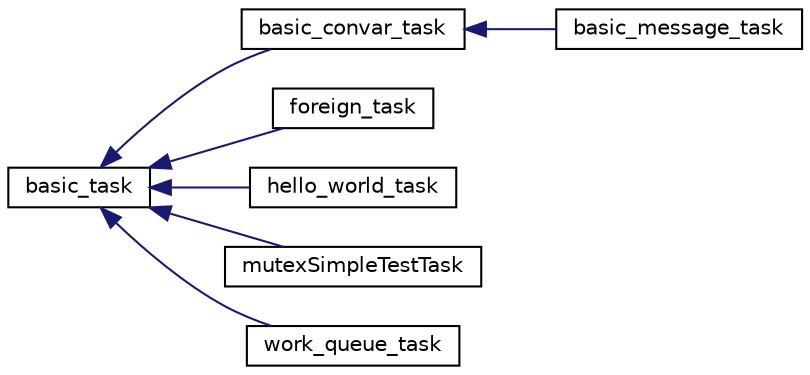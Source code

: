 digraph "Graphical Class Hierarchy"
{
 // LATEX_PDF_SIZE
  edge [fontname="Helvetica",fontsize="10",labelfontname="Helvetica",labelfontsize="10"];
  node [fontname="Helvetica",fontsize="10",shape=record];
  rankdir="LR";
  Node0 [label="basic_task",height=0.2,width=0.4,color="black", fillcolor="white", style="filled",URL="$classbasic__task.html",tooltip=" "];
  Node0 -> Node1 [dir="back",color="midnightblue",fontsize="10",style="solid",fontname="Helvetica"];
  Node1 [label="basic_convar_task",height=0.2,width=0.4,color="black", fillcolor="white", style="filled",URL="$classbasic__convar__task.html",tooltip=" "];
  Node1 -> Node2 [dir="back",color="midnightblue",fontsize="10",style="solid",fontname="Helvetica"];
  Node2 [label="basic_message_task",height=0.2,width=0.4,color="black", fillcolor="white", style="filled",URL="$classbasic__message__task.html",tooltip=" "];
  Node0 -> Node3 [dir="back",color="midnightblue",fontsize="10",style="solid",fontname="Helvetica"];
  Node3 [label="foreign_task",height=0.2,width=0.4,color="black", fillcolor="white", style="filled",URL="$classforeign__task.html",tooltip=" "];
  Node0 -> Node4 [dir="back",color="midnightblue",fontsize="10",style="solid",fontname="Helvetica"];
  Node4 [label="hello_world_task",height=0.2,width=0.4,color="black", fillcolor="white", style="filled",URL="$classhello__world__task.html",tooltip=" "];
  Node0 -> Node5 [dir="back",color="midnightblue",fontsize="10",style="solid",fontname="Helvetica"];
  Node5 [label="mutexSimpleTestTask",height=0.2,width=0.4,color="black", fillcolor="white", style="filled",URL="$classmutex_simple_test_task.html",tooltip=" "];
  Node0 -> Node6 [dir="back",color="midnightblue",fontsize="10",style="solid",fontname="Helvetica"];
  Node6 [label="work_queue_task",height=0.2,width=0.4,color="black", fillcolor="white", style="filled",URL="$classwork__queue__task.html",tooltip=" "];
}
